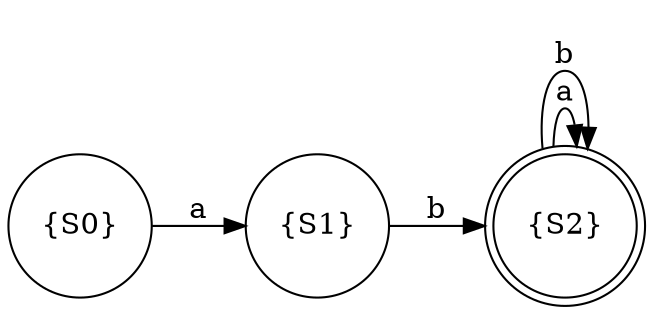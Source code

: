 digraph DFA {
    rankdir=LR;
    size="8,5";
    node [shape = doublecircle]; "{S2}";
    node [shape = circle];

    "{S0}" -> "{S1}" [ label = "a" ];
    "{S1}" -> "{S2}" [ label = "b" ];
    "{S2}" -> "{S2}" [ label = "a" ];
    "{S2}" -> "{S2}" [ label = "b" ];
    {rank=min; "{S0}"};
    {rank=same; "{S1}"};
    {rank=max; "{S2}"};
}
